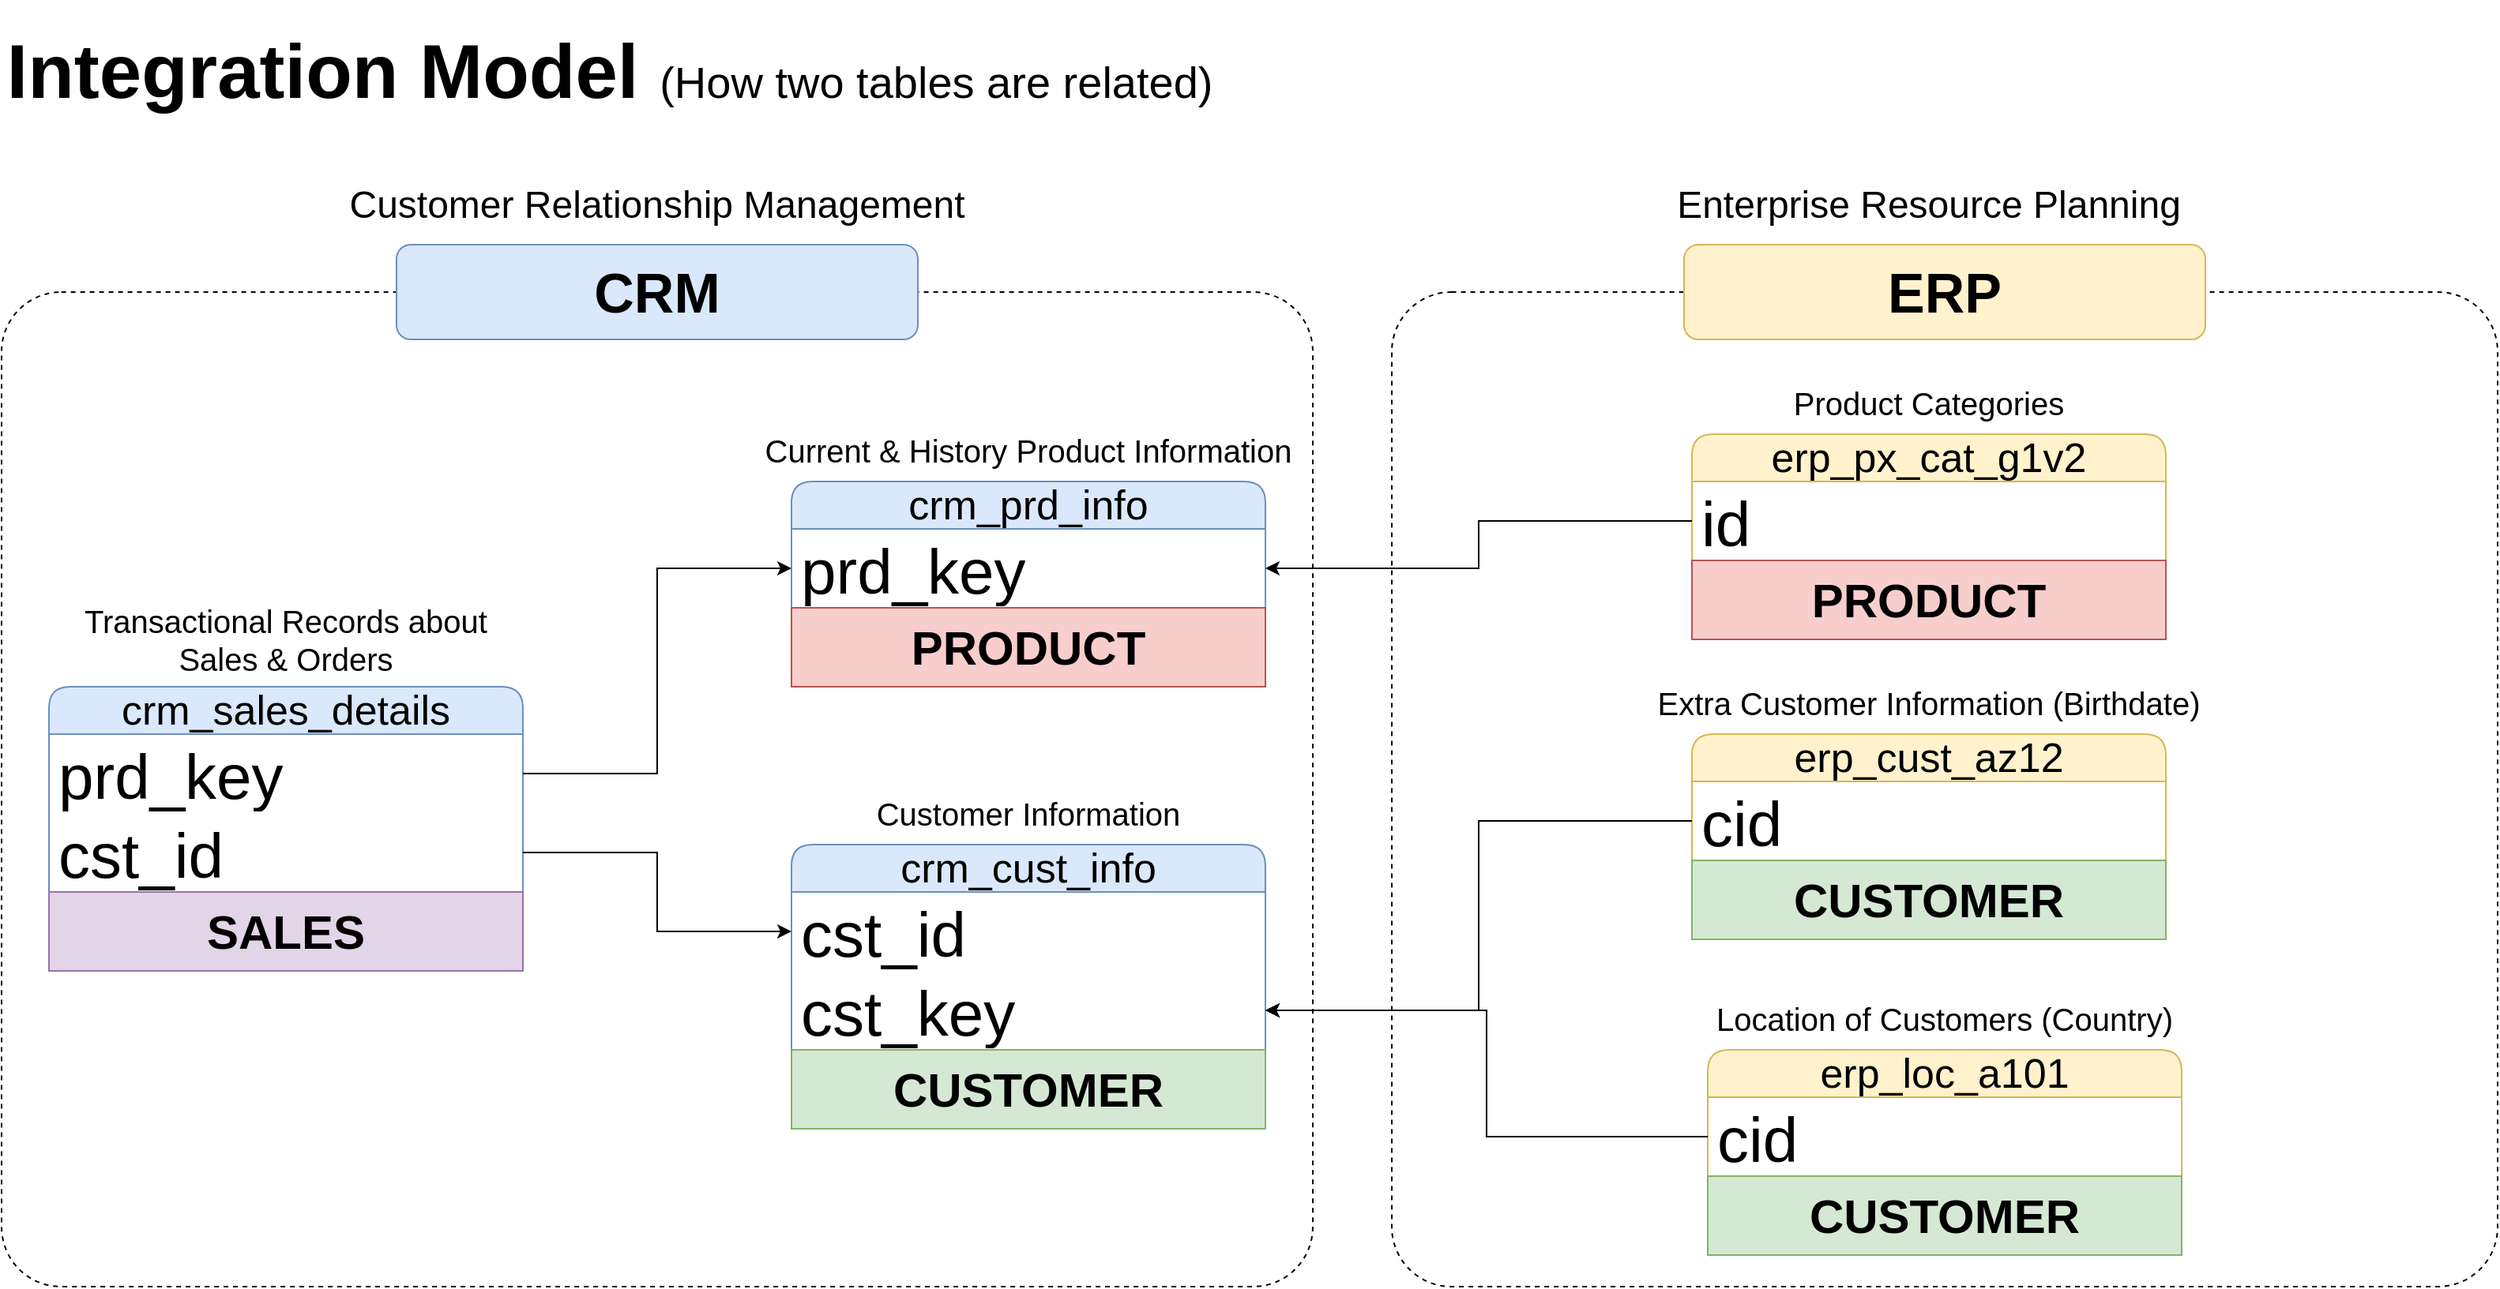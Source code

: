 <mxfile version="26.0.4">
  <diagram name="Page-1" id="qw0QJcA9nq3hnzf7DGTu">
    <mxGraphModel dx="2049" dy="1206" grid="1" gridSize="10" guides="1" tooltips="1" connect="1" arrows="1" fold="1" page="1" pageScale="1" pageWidth="850" pageHeight="1100" math="0" shadow="0">
      <root>
        <mxCell id="0" />
        <mxCell id="1" parent="0" />
        <mxCell id="omFaNXMol-G434oiKDQh-31" value="" style="rounded=1;whiteSpace=wrap;html=1;arcSize=6;fillColor=none;dashed=1;" parent="1" vertex="1">
          <mxGeometry x="920" y="220" width="700" height="630" as="geometry" />
        </mxCell>
        <mxCell id="omFaNXMol-G434oiKDQh-29" value="" style="rounded=1;whiteSpace=wrap;html=1;arcSize=6;fillColor=none;dashed=1;" parent="1" vertex="1">
          <mxGeometry x="40" y="220" width="830" height="630" as="geometry" />
        </mxCell>
        <mxCell id="omFaNXMol-G434oiKDQh-1" value="&lt;h1&gt;&lt;font style=&quot;font-size: 48px;&quot;&gt;Integration Model &lt;/font&gt;&lt;font style=&quot;font-weight: normal; font-size: 28px;&quot;&gt;(How two tables are related)&lt;/font&gt;&lt;/h1&gt;" style="text;html=1;align=center;verticalAlign=middle;whiteSpace=wrap;rounded=0;" parent="1" vertex="1">
          <mxGeometry x="40" y="40" width="770" height="80" as="geometry" />
        </mxCell>
        <mxCell id="omFaNXMol-G434oiKDQh-2" value="crm_cust_info" style="swimlane;fontStyle=0;childLayout=stackLayout;horizontal=1;startSize=30;horizontalStack=0;resizeParent=1;resizeParentMax=0;resizeLast=0;collapsible=1;marginBottom=0;whiteSpace=wrap;html=1;rounded=1;fillColor=#dae8fc;strokeColor=#6c8ebf;fontSize=26;" parent="1" vertex="1">
          <mxGeometry x="540" y="570" width="300" height="180" as="geometry" />
        </mxCell>
        <mxCell id="omFaNXMol-G434oiKDQh-3" value="cst_id" style="text;strokeColor=none;fillColor=none;align=left;verticalAlign=middle;spacingLeft=4;spacingRight=4;overflow=hidden;points=[[0,0.5],[1,0.5]];portConstraint=eastwest;rotatable=0;whiteSpace=wrap;html=1;fontSize=40;" parent="omFaNXMol-G434oiKDQh-2" vertex="1">
          <mxGeometry y="30" width="300" height="50" as="geometry" />
        </mxCell>
        <mxCell id="omFaNXMol-G434oiKDQh-19" value="cst_key" style="text;strokeColor=none;fillColor=none;align=left;verticalAlign=middle;spacingLeft=4;spacingRight=4;overflow=hidden;points=[[0,0.5],[1,0.5]];portConstraint=eastwest;rotatable=0;whiteSpace=wrap;html=1;fontSize=40;" parent="omFaNXMol-G434oiKDQh-2" vertex="1">
          <mxGeometry y="80" width="300" height="50" as="geometry" />
        </mxCell>
        <mxCell id="omFaNXMol-G434oiKDQh-37" value="CUSTOMER" style="text;strokeColor=#82b366;fillColor=#d5e8d4;align=center;verticalAlign=middle;spacingLeft=4;spacingRight=4;overflow=hidden;points=[[0,0.5],[1,0.5]];portConstraint=eastwest;rotatable=0;whiteSpace=wrap;html=1;fontSize=30;rounded=0;fontStyle=1" parent="omFaNXMol-G434oiKDQh-2" vertex="1">
          <mxGeometry y="130" width="300" height="50" as="geometry" />
        </mxCell>
        <mxCell id="omFaNXMol-G434oiKDQh-6" value="&lt;font style=&quot;font-size: 20px;&quot;&gt;Customer Information&lt;/font&gt;" style="text;html=1;align=center;verticalAlign=middle;whiteSpace=wrap;rounded=0;" parent="1" vertex="1">
          <mxGeometry x="580" y="530" width="220" height="40" as="geometry" />
        </mxCell>
        <mxCell id="omFaNXMol-G434oiKDQh-7" value="crm_prd_info" style="swimlane;fontStyle=0;childLayout=stackLayout;horizontal=1;startSize=30;horizontalStack=0;resizeParent=1;resizeParentMax=0;resizeLast=0;collapsible=1;marginBottom=0;whiteSpace=wrap;html=1;rounded=1;fillColor=#dae8fc;strokeColor=#6c8ebf;fontSize=26;" parent="1" vertex="1">
          <mxGeometry x="540" y="340" width="300" height="130" as="geometry" />
        </mxCell>
        <mxCell id="omFaNXMol-G434oiKDQh-8" value="prd_key" style="text;strokeColor=none;fillColor=none;align=left;verticalAlign=middle;spacingLeft=4;spacingRight=4;overflow=hidden;points=[[0,0.5],[1,0.5]];portConstraint=eastwest;rotatable=0;whiteSpace=wrap;html=1;fontSize=40;" parent="omFaNXMol-G434oiKDQh-7" vertex="1">
          <mxGeometry y="30" width="300" height="50" as="geometry" />
        </mxCell>
        <mxCell id="omFaNXMol-G434oiKDQh-36" value="PRODUCT" style="text;strokeColor=#b85450;fillColor=#f8cecc;align=center;verticalAlign=middle;spacingLeft=4;spacingRight=4;overflow=hidden;points=[[0,0.5],[1,0.5]];portConstraint=eastwest;rotatable=0;whiteSpace=wrap;html=1;fontSize=30;rounded=0;fontStyle=1" parent="omFaNXMol-G434oiKDQh-7" vertex="1">
          <mxGeometry y="80" width="300" height="50" as="geometry" />
        </mxCell>
        <mxCell id="omFaNXMol-G434oiKDQh-9" value="&lt;font style=&quot;font-size: 20px;&quot;&gt;Current &amp;amp; History Product Information&lt;/font&gt;" style="text;html=1;align=center;verticalAlign=middle;whiteSpace=wrap;rounded=0;" parent="1" vertex="1">
          <mxGeometry x="500" y="300" width="380" height="40" as="geometry" />
        </mxCell>
        <mxCell id="omFaNXMol-G434oiKDQh-10" value="crm_sales_details" style="swimlane;fontStyle=0;childLayout=stackLayout;horizontal=1;startSize=30;horizontalStack=0;resizeParent=1;resizeParentMax=0;resizeLast=0;collapsible=1;marginBottom=0;whiteSpace=wrap;html=1;rounded=1;fillColor=#dae8fc;strokeColor=#6c8ebf;fontSize=26;" parent="1" vertex="1">
          <mxGeometry x="70" y="470" width="300" height="180" as="geometry" />
        </mxCell>
        <mxCell id="omFaNXMol-G434oiKDQh-11" value="prd_key" style="text;strokeColor=none;fillColor=none;align=left;verticalAlign=middle;spacingLeft=4;spacingRight=4;overflow=hidden;points=[[0,0.5],[1,0.5]];portConstraint=eastwest;rotatable=0;whiteSpace=wrap;html=1;fontSize=40;" parent="omFaNXMol-G434oiKDQh-10" vertex="1">
          <mxGeometry y="30" width="300" height="50" as="geometry" />
        </mxCell>
        <mxCell id="omFaNXMol-G434oiKDQh-13" value="cst_id" style="text;strokeColor=none;fillColor=none;align=left;verticalAlign=middle;spacingLeft=4;spacingRight=4;overflow=hidden;points=[[0,0.5],[1,0.5]];portConstraint=eastwest;rotatable=0;whiteSpace=wrap;html=1;fontSize=40;" parent="omFaNXMol-G434oiKDQh-10" vertex="1">
          <mxGeometry y="80" width="300" height="50" as="geometry" />
        </mxCell>
        <mxCell id="omFaNXMol-G434oiKDQh-35" value="SALES" style="text;strokeColor=#9673a6;fillColor=#e1d5e7;align=center;verticalAlign=middle;spacingLeft=4;spacingRight=4;overflow=hidden;points=[[0,0.5],[1,0.5]];portConstraint=eastwest;rotatable=0;whiteSpace=wrap;html=1;fontSize=30;rounded=0;fontStyle=1" parent="omFaNXMol-G434oiKDQh-10" vertex="1">
          <mxGeometry y="130" width="300" height="50" as="geometry" />
        </mxCell>
        <mxCell id="omFaNXMol-G434oiKDQh-12" value="&lt;font style=&quot;font-size: 20px;&quot;&gt;Transactional Records about Sales &amp;amp; Orders&lt;/font&gt;" style="text;html=1;align=center;verticalAlign=middle;whiteSpace=wrap;rounded=0;" parent="1" vertex="1">
          <mxGeometry x="75" y="410" width="290" height="60" as="geometry" />
        </mxCell>
        <mxCell id="omFaNXMol-G434oiKDQh-14" style="edgeStyle=orthogonalEdgeStyle;rounded=0;orthogonalLoop=1;jettySize=auto;html=1;" parent="1" source="omFaNXMol-G434oiKDQh-13" target="omFaNXMol-G434oiKDQh-3" edge="1">
          <mxGeometry relative="1" as="geometry" />
        </mxCell>
        <mxCell id="omFaNXMol-G434oiKDQh-15" style="edgeStyle=orthogonalEdgeStyle;rounded=0;orthogonalLoop=1;jettySize=auto;html=1;entryX=0;entryY=0.5;entryDx=0;entryDy=0;" parent="1" source="omFaNXMol-G434oiKDQh-11" target="omFaNXMol-G434oiKDQh-8" edge="1">
          <mxGeometry relative="1" as="geometry" />
        </mxCell>
        <mxCell id="omFaNXMol-G434oiKDQh-16" value="erp_cust_az12" style="swimlane;fontStyle=0;childLayout=stackLayout;horizontal=1;startSize=30;horizontalStack=0;resizeParent=1;resizeParentMax=0;resizeLast=0;collapsible=1;marginBottom=0;whiteSpace=wrap;html=1;rounded=1;fillColor=#fff2cc;strokeColor=#d6b656;fontSize=26;" parent="1" vertex="1">
          <mxGeometry x="1110" y="500" width="300" height="130" as="geometry" />
        </mxCell>
        <mxCell id="omFaNXMol-G434oiKDQh-17" value="cid" style="text;strokeColor=none;fillColor=none;align=left;verticalAlign=middle;spacingLeft=4;spacingRight=4;overflow=hidden;points=[[0,0.5],[1,0.5]];portConstraint=eastwest;rotatable=0;whiteSpace=wrap;html=1;fontSize=40;" parent="omFaNXMol-G434oiKDQh-16" vertex="1">
          <mxGeometry y="30" width="300" height="50" as="geometry" />
        </mxCell>
        <mxCell id="omFaNXMol-G434oiKDQh-40" value="CUSTOMER" style="text;strokeColor=#82b366;fillColor=#d5e8d4;align=center;verticalAlign=middle;spacingLeft=4;spacingRight=4;overflow=hidden;points=[[0,0.5],[1,0.5]];portConstraint=eastwest;rotatable=0;whiteSpace=wrap;html=1;fontSize=30;rounded=0;fontStyle=1" parent="omFaNXMol-G434oiKDQh-16" vertex="1">
          <mxGeometry y="80" width="300" height="50" as="geometry" />
        </mxCell>
        <mxCell id="omFaNXMol-G434oiKDQh-18" value="&lt;font style=&quot;font-size: 20px;&quot;&gt;Extra Customer Information (Birthdate)&lt;/font&gt;" style="text;html=1;align=center;verticalAlign=middle;whiteSpace=wrap;rounded=0;" parent="1" vertex="1">
          <mxGeometry x="1070" y="460" width="380" height="40" as="geometry" />
        </mxCell>
        <mxCell id="omFaNXMol-G434oiKDQh-20" style="edgeStyle=orthogonalEdgeStyle;rounded=0;orthogonalLoop=1;jettySize=auto;html=1;entryX=1;entryY=0.5;entryDx=0;entryDy=0;" parent="1" source="omFaNXMol-G434oiKDQh-17" target="omFaNXMol-G434oiKDQh-19" edge="1">
          <mxGeometry relative="1" as="geometry" />
        </mxCell>
        <mxCell id="omFaNXMol-G434oiKDQh-21" value="erp_loc_a101" style="swimlane;fontStyle=0;childLayout=stackLayout;horizontal=1;startSize=30;horizontalStack=0;resizeParent=1;resizeParentMax=0;resizeLast=0;collapsible=1;marginBottom=0;whiteSpace=wrap;html=1;rounded=1;fillColor=#fff2cc;strokeColor=#d6b656;fontSize=26;" parent="1" vertex="1">
          <mxGeometry x="1120" y="700" width="300" height="130" as="geometry" />
        </mxCell>
        <mxCell id="omFaNXMol-G434oiKDQh-22" value="cid" style="text;strokeColor=none;fillColor=none;align=left;verticalAlign=middle;spacingLeft=4;spacingRight=4;overflow=hidden;points=[[0,0.5],[1,0.5]];portConstraint=eastwest;rotatable=0;whiteSpace=wrap;html=1;fontSize=40;" parent="omFaNXMol-G434oiKDQh-21" vertex="1">
          <mxGeometry y="30" width="300" height="50" as="geometry" />
        </mxCell>
        <mxCell id="omFaNXMol-G434oiKDQh-39" value="CUSTOMER" style="text;strokeColor=#82b366;fillColor=#d5e8d4;align=center;verticalAlign=middle;spacingLeft=4;spacingRight=4;overflow=hidden;points=[[0,0.5],[1,0.5]];portConstraint=eastwest;rotatable=0;whiteSpace=wrap;html=1;fontSize=30;rounded=0;fontStyle=1" parent="omFaNXMol-G434oiKDQh-21" vertex="1">
          <mxGeometry y="80" width="300" height="50" as="geometry" />
        </mxCell>
        <mxCell id="omFaNXMol-G434oiKDQh-23" value="&lt;font style=&quot;font-size: 20px;&quot;&gt;Location of Customers (Country)&lt;/font&gt;" style="text;html=1;align=center;verticalAlign=middle;whiteSpace=wrap;rounded=0;" parent="1" vertex="1">
          <mxGeometry x="1080" y="660" width="380" height="40" as="geometry" />
        </mxCell>
        <mxCell id="omFaNXMol-G434oiKDQh-24" style="edgeStyle=orthogonalEdgeStyle;rounded=0;orthogonalLoop=1;jettySize=auto;html=1;entryX=1;entryY=0.5;entryDx=0;entryDy=0;" parent="1" source="omFaNXMol-G434oiKDQh-22" target="omFaNXMol-G434oiKDQh-19" edge="1">
          <mxGeometry relative="1" as="geometry" />
        </mxCell>
        <mxCell id="omFaNXMol-G434oiKDQh-25" value="erp_px_cat_g1v2" style="swimlane;fontStyle=0;childLayout=stackLayout;horizontal=1;startSize=30;horizontalStack=0;resizeParent=1;resizeParentMax=0;resizeLast=0;collapsible=1;marginBottom=0;whiteSpace=wrap;html=1;rounded=1;fillColor=#fff2cc;strokeColor=#d6b656;fontSize=26;" parent="1" vertex="1">
          <mxGeometry x="1110" y="310" width="300" height="130" as="geometry" />
        </mxCell>
        <mxCell id="omFaNXMol-G434oiKDQh-26" value="id" style="text;strokeColor=none;fillColor=none;align=left;verticalAlign=middle;spacingLeft=4;spacingRight=4;overflow=hidden;points=[[0,0.5],[1,0.5]];portConstraint=eastwest;rotatable=0;whiteSpace=wrap;html=1;fontSize=40;" parent="omFaNXMol-G434oiKDQh-25" vertex="1">
          <mxGeometry y="30" width="300" height="50" as="geometry" />
        </mxCell>
        <mxCell id="omFaNXMol-G434oiKDQh-38" value="PRODUCT" style="text;strokeColor=#b85450;fillColor=#f8cecc;align=center;verticalAlign=middle;spacingLeft=4;spacingRight=4;overflow=hidden;points=[[0,0.5],[1,0.5]];portConstraint=eastwest;rotatable=0;whiteSpace=wrap;html=1;fontSize=30;rounded=0;fontStyle=1" parent="omFaNXMol-G434oiKDQh-25" vertex="1">
          <mxGeometry y="80" width="300" height="50" as="geometry" />
        </mxCell>
        <mxCell id="omFaNXMol-G434oiKDQh-27" value="&lt;font style=&quot;font-size: 20px;&quot;&gt;Product Categories&lt;/font&gt;" style="text;html=1;align=center;verticalAlign=middle;whiteSpace=wrap;rounded=0;" parent="1" vertex="1">
          <mxGeometry x="1140" y="270" width="240" height="40" as="geometry" />
        </mxCell>
        <mxCell id="omFaNXMol-G434oiKDQh-28" style="edgeStyle=orthogonalEdgeStyle;rounded=0;orthogonalLoop=1;jettySize=auto;html=1;entryX=1;entryY=0.5;entryDx=0;entryDy=0;" parent="1" source="omFaNXMol-G434oiKDQh-26" target="omFaNXMol-G434oiKDQh-8" edge="1">
          <mxGeometry relative="1" as="geometry" />
        </mxCell>
        <mxCell id="omFaNXMol-G434oiKDQh-32" value="&lt;font&gt;&lt;b&gt;ERP&lt;/b&gt;&lt;/font&gt;" style="rounded=1;whiteSpace=wrap;html=1;fillColor=#fff2cc;strokeColor=#d6b656;fontSize=35;" parent="1" vertex="1">
          <mxGeometry x="1105" y="190" width="330" height="60" as="geometry" />
        </mxCell>
        <mxCell id="omFaNXMol-G434oiKDQh-30" value="&lt;font&gt;&lt;b&gt;CRM&lt;/b&gt;&lt;/font&gt;" style="rounded=1;whiteSpace=wrap;html=1;fillColor=#dae8fc;strokeColor=#6c8ebf;fontSize=35;" parent="1" vertex="1">
          <mxGeometry x="290" y="190" width="330" height="60" as="geometry" />
        </mxCell>
        <mxCell id="omFaNXMol-G434oiKDQh-33" value="&lt;font style=&quot;font-size: 24px;&quot;&gt;Customer Relationship Management&lt;/font&gt;" style="text;html=1;align=center;verticalAlign=middle;whiteSpace=wrap;rounded=0;" parent="1" vertex="1">
          <mxGeometry x="245" y="150" width="420" height="30" as="geometry" />
        </mxCell>
        <mxCell id="omFaNXMol-G434oiKDQh-34" value="&lt;font style=&quot;font-size: 24px;&quot;&gt;Enterprise Resource Planning&lt;/font&gt;" style="text;html=1;align=center;verticalAlign=middle;whiteSpace=wrap;rounded=0;" parent="1" vertex="1">
          <mxGeometry x="1050" y="150" width="420" height="30" as="geometry" />
        </mxCell>
      </root>
    </mxGraphModel>
  </diagram>
</mxfile>
